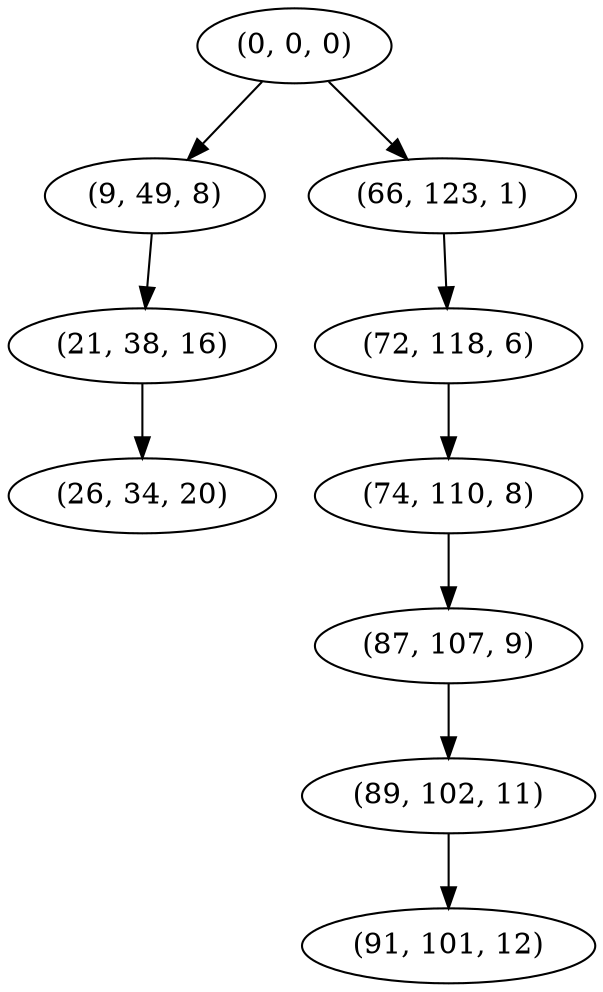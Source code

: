 digraph tree {
    "(0, 0, 0)";
    "(9, 49, 8)";
    "(21, 38, 16)";
    "(26, 34, 20)";
    "(66, 123, 1)";
    "(72, 118, 6)";
    "(74, 110, 8)";
    "(87, 107, 9)";
    "(89, 102, 11)";
    "(91, 101, 12)";
    "(0, 0, 0)" -> "(9, 49, 8)";
    "(0, 0, 0)" -> "(66, 123, 1)";
    "(9, 49, 8)" -> "(21, 38, 16)";
    "(21, 38, 16)" -> "(26, 34, 20)";
    "(66, 123, 1)" -> "(72, 118, 6)";
    "(72, 118, 6)" -> "(74, 110, 8)";
    "(74, 110, 8)" -> "(87, 107, 9)";
    "(87, 107, 9)" -> "(89, 102, 11)";
    "(89, 102, 11)" -> "(91, 101, 12)";
}
